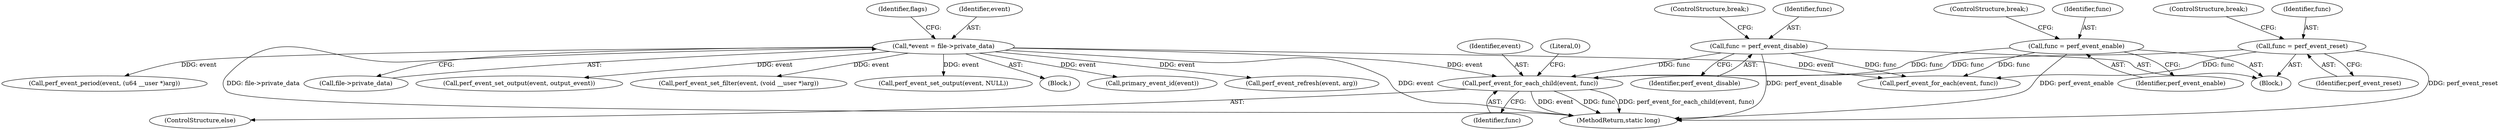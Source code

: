 digraph "1_linux_f63a8daa5812afef4f06c962351687e1ff9ccb2b_9@pointer" {
"1000230" [label="(Call,perf_event_for_each_child(event, func))"];
"1000106" [label="(Call,*event = file->private_data)"];
"1000125" [label="(Call,func = perf_event_disable)"];
"1000120" [label="(Call,func = perf_event_enable)"];
"1000130" [label="(Call,func = perf_event_reset)"];
"1000133" [label="(ControlStructure,break;)"];
"1000226" [label="(Call,perf_event_for_each(event, func))"];
"1000114" [label="(Identifier,flags)"];
"1000128" [label="(ControlStructure,break;)"];
"1000141" [label="(Call,perf_event_period(event, (u64 __user *)arg))"];
"1000118" [label="(Block,)"];
"1000123" [label="(ControlStructure,break;)"];
"1000125" [label="(Call,func = perf_event_disable)"];
"1000230" [label="(Call,perf_event_for_each_child(event, func))"];
"1000120" [label="(Call,func = perf_event_enable)"];
"1000234" [label="(Literal,0)"];
"1000108" [label="(Call,file->private_data)"];
"1000197" [label="(Call,perf_event_set_output(event, output_event))"];
"1000127" [label="(Identifier,perf_event_disable)"];
"1000130" [label="(Call,func = perf_event_reset)"];
"1000229" [label="(ControlStructure,else)"];
"1000126" [label="(Identifier,func)"];
"1000213" [label="(Call,perf_event_set_filter(event, (void __user *)arg))"];
"1000107" [label="(Identifier,event)"];
"1000106" [label="(Call,*event = file->private_data)"];
"1000121" [label="(Identifier,func)"];
"1000235" [label="(MethodReturn,static long)"];
"1000231" [label="(Identifier,event)"];
"1000206" [label="(Call,perf_event_set_output(event, NULL))"];
"1000132" [label="(Identifier,perf_event_reset)"];
"1000232" [label="(Identifier,func)"];
"1000122" [label="(Identifier,perf_event_enable)"];
"1000131" [label="(Identifier,func)"];
"1000104" [label="(Block,)"];
"1000151" [label="(Call,primary_event_id(event))"];
"1000136" [label="(Call,perf_event_refresh(event, arg))"];
"1000230" -> "1000229"  [label="AST: "];
"1000230" -> "1000232"  [label="CFG: "];
"1000231" -> "1000230"  [label="AST: "];
"1000232" -> "1000230"  [label="AST: "];
"1000234" -> "1000230"  [label="CFG: "];
"1000230" -> "1000235"  [label="DDG: event"];
"1000230" -> "1000235"  [label="DDG: func"];
"1000230" -> "1000235"  [label="DDG: perf_event_for_each_child(event, func)"];
"1000106" -> "1000230"  [label="DDG: event"];
"1000125" -> "1000230"  [label="DDG: func"];
"1000120" -> "1000230"  [label="DDG: func"];
"1000130" -> "1000230"  [label="DDG: func"];
"1000106" -> "1000104"  [label="AST: "];
"1000106" -> "1000108"  [label="CFG: "];
"1000107" -> "1000106"  [label="AST: "];
"1000108" -> "1000106"  [label="AST: "];
"1000114" -> "1000106"  [label="CFG: "];
"1000106" -> "1000235"  [label="DDG: file->private_data"];
"1000106" -> "1000235"  [label="DDG: event"];
"1000106" -> "1000136"  [label="DDG: event"];
"1000106" -> "1000141"  [label="DDG: event"];
"1000106" -> "1000151"  [label="DDG: event"];
"1000106" -> "1000197"  [label="DDG: event"];
"1000106" -> "1000206"  [label="DDG: event"];
"1000106" -> "1000213"  [label="DDG: event"];
"1000106" -> "1000226"  [label="DDG: event"];
"1000125" -> "1000118"  [label="AST: "];
"1000125" -> "1000127"  [label="CFG: "];
"1000126" -> "1000125"  [label="AST: "];
"1000127" -> "1000125"  [label="AST: "];
"1000128" -> "1000125"  [label="CFG: "];
"1000125" -> "1000235"  [label="DDG: perf_event_disable"];
"1000125" -> "1000226"  [label="DDG: func"];
"1000120" -> "1000118"  [label="AST: "];
"1000120" -> "1000122"  [label="CFG: "];
"1000121" -> "1000120"  [label="AST: "];
"1000122" -> "1000120"  [label="AST: "];
"1000123" -> "1000120"  [label="CFG: "];
"1000120" -> "1000235"  [label="DDG: perf_event_enable"];
"1000120" -> "1000226"  [label="DDG: func"];
"1000130" -> "1000118"  [label="AST: "];
"1000130" -> "1000132"  [label="CFG: "];
"1000131" -> "1000130"  [label="AST: "];
"1000132" -> "1000130"  [label="AST: "];
"1000133" -> "1000130"  [label="CFG: "];
"1000130" -> "1000235"  [label="DDG: perf_event_reset"];
"1000130" -> "1000226"  [label="DDG: func"];
}
